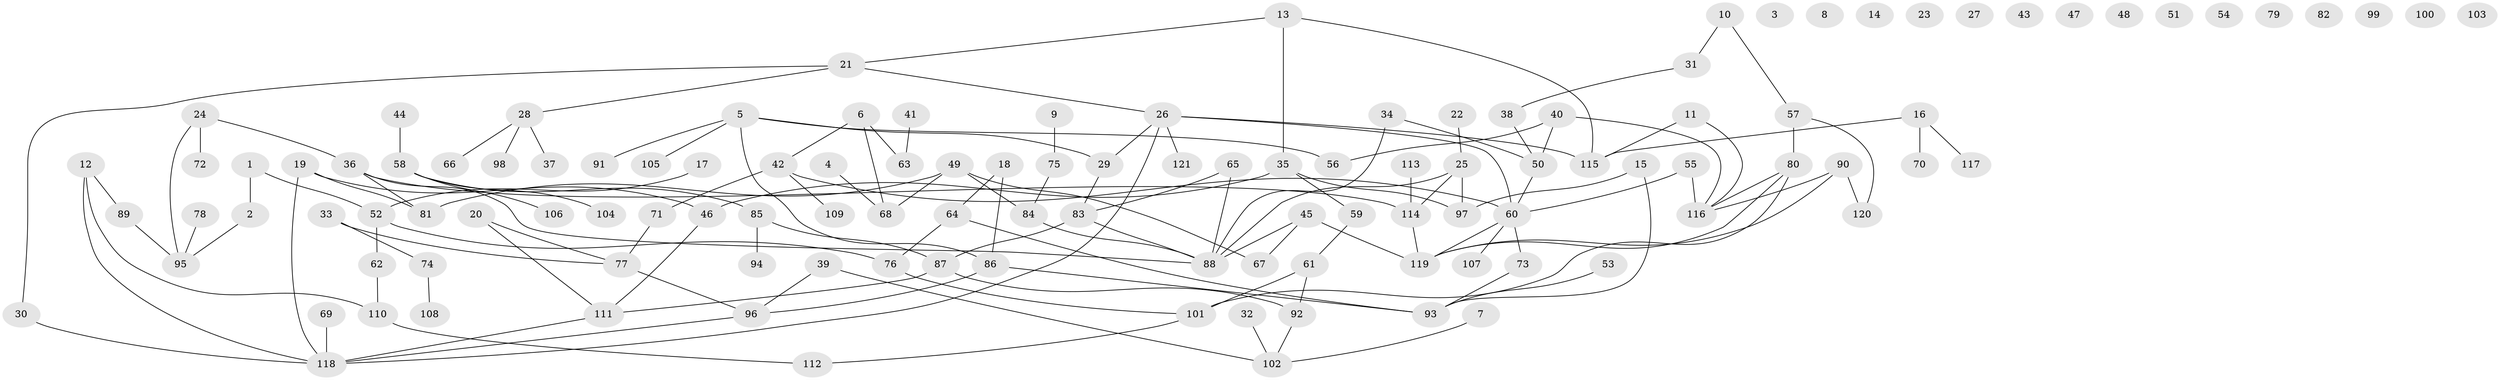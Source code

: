// Generated by graph-tools (version 1.1) at 2025/00/03/09/25 03:00:43]
// undirected, 121 vertices, 141 edges
graph export_dot {
graph [start="1"]
  node [color=gray90,style=filled];
  1;
  2;
  3;
  4;
  5;
  6;
  7;
  8;
  9;
  10;
  11;
  12;
  13;
  14;
  15;
  16;
  17;
  18;
  19;
  20;
  21;
  22;
  23;
  24;
  25;
  26;
  27;
  28;
  29;
  30;
  31;
  32;
  33;
  34;
  35;
  36;
  37;
  38;
  39;
  40;
  41;
  42;
  43;
  44;
  45;
  46;
  47;
  48;
  49;
  50;
  51;
  52;
  53;
  54;
  55;
  56;
  57;
  58;
  59;
  60;
  61;
  62;
  63;
  64;
  65;
  66;
  67;
  68;
  69;
  70;
  71;
  72;
  73;
  74;
  75;
  76;
  77;
  78;
  79;
  80;
  81;
  82;
  83;
  84;
  85;
  86;
  87;
  88;
  89;
  90;
  91;
  92;
  93;
  94;
  95;
  96;
  97;
  98;
  99;
  100;
  101;
  102;
  103;
  104;
  105;
  106;
  107;
  108;
  109;
  110;
  111;
  112;
  113;
  114;
  115;
  116;
  117;
  118;
  119;
  120;
  121;
  1 -- 2;
  1 -- 52;
  2 -- 95;
  4 -- 68;
  5 -- 29;
  5 -- 56;
  5 -- 86;
  5 -- 91;
  5 -- 105;
  6 -- 42;
  6 -- 63;
  6 -- 68;
  7 -- 102;
  9 -- 75;
  10 -- 31;
  10 -- 57;
  11 -- 115;
  11 -- 116;
  12 -- 89;
  12 -- 110;
  12 -- 118;
  13 -- 21;
  13 -- 35;
  13 -- 115;
  15 -- 93;
  15 -- 97;
  16 -- 70;
  16 -- 115;
  16 -- 117;
  17 -- 52;
  18 -- 64;
  18 -- 86;
  19 -- 46;
  19 -- 81;
  19 -- 118;
  20 -- 77;
  20 -- 111;
  21 -- 26;
  21 -- 28;
  21 -- 30;
  22 -- 25;
  24 -- 36;
  24 -- 72;
  24 -- 95;
  25 -- 88;
  25 -- 97;
  25 -- 114;
  26 -- 29;
  26 -- 60;
  26 -- 115;
  26 -- 118;
  26 -- 121;
  28 -- 37;
  28 -- 66;
  28 -- 98;
  29 -- 83;
  30 -- 118;
  31 -- 38;
  32 -- 102;
  33 -- 74;
  33 -- 77;
  34 -- 50;
  34 -- 88;
  35 -- 46;
  35 -- 59;
  35 -- 97;
  36 -- 81;
  36 -- 88;
  36 -- 114;
  38 -- 50;
  39 -- 96;
  39 -- 102;
  40 -- 50;
  40 -- 56;
  40 -- 116;
  41 -- 63;
  42 -- 60;
  42 -- 71;
  42 -- 109;
  44 -- 58;
  45 -- 67;
  45 -- 88;
  45 -- 119;
  46 -- 111;
  49 -- 67;
  49 -- 68;
  49 -- 81;
  49 -- 84;
  50 -- 60;
  52 -- 62;
  52 -- 76;
  53 -- 93;
  55 -- 60;
  55 -- 116;
  57 -- 80;
  57 -- 120;
  58 -- 85;
  58 -- 104;
  58 -- 106;
  59 -- 61;
  60 -- 73;
  60 -- 107;
  60 -- 119;
  61 -- 92;
  61 -- 101;
  62 -- 110;
  64 -- 76;
  64 -- 93;
  65 -- 83;
  65 -- 88;
  69 -- 118;
  71 -- 77;
  73 -- 93;
  74 -- 108;
  75 -- 84;
  76 -- 101;
  77 -- 96;
  78 -- 95;
  80 -- 101;
  80 -- 116;
  80 -- 119;
  83 -- 87;
  83 -- 88;
  84 -- 88;
  85 -- 87;
  85 -- 94;
  86 -- 93;
  86 -- 96;
  87 -- 92;
  87 -- 111;
  89 -- 95;
  90 -- 116;
  90 -- 119;
  90 -- 120;
  92 -- 102;
  96 -- 118;
  101 -- 112;
  110 -- 112;
  111 -- 118;
  113 -- 114;
  114 -- 119;
}
